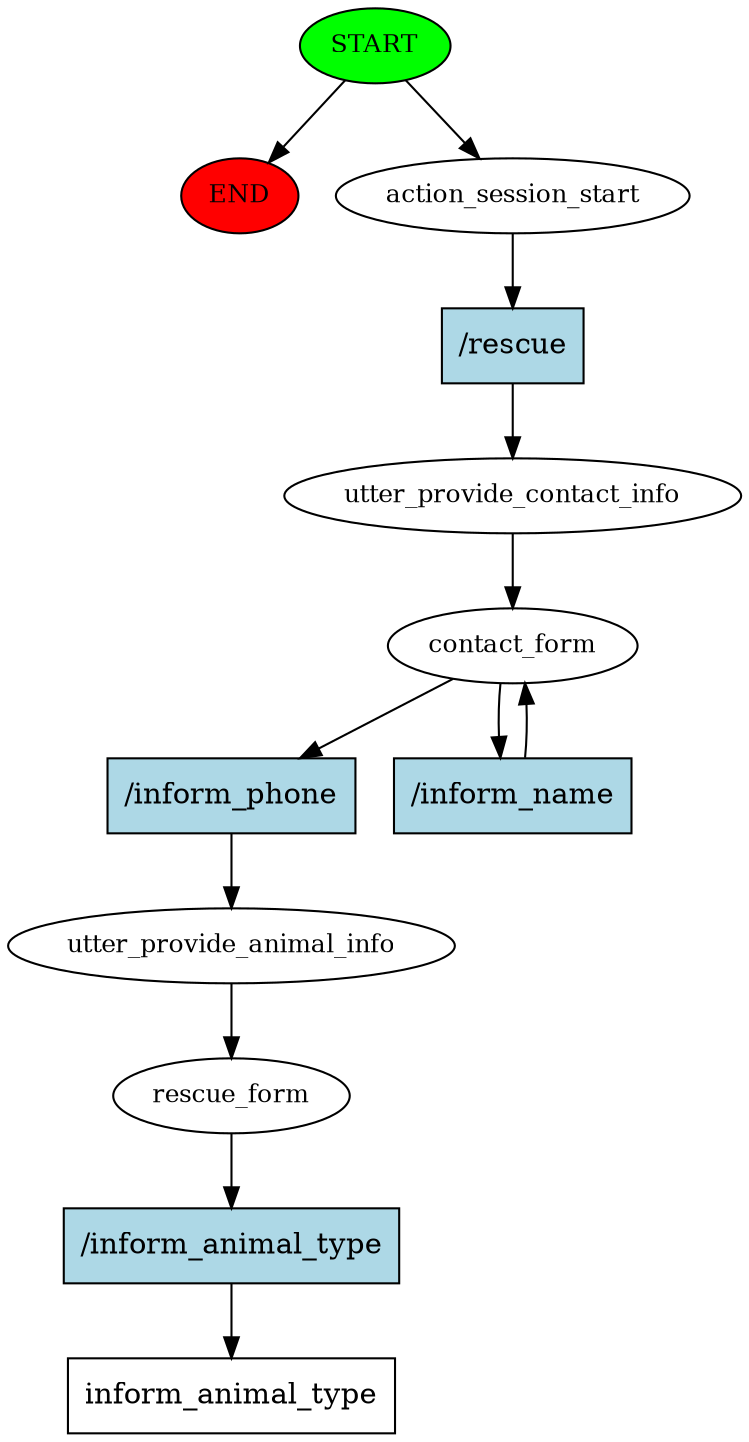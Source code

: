 digraph  {
0 [class="start active", fillcolor=green, fontsize=12, label=START, style=filled];
"-1" [class=end, fillcolor=red, fontsize=12, label=END, style=filled];
1 [class=active, fontsize=12, label=action_session_start];
2 [class=active, fontsize=12, label=utter_provide_contact_info];
3 [class=active, fontsize=12, label=contact_form];
5 [class=active, fontsize=12, label=utter_provide_animal_info];
6 [class=active, fontsize=12, label=rescue_form];
7 [class="intent dashed active", label=inform_animal_type, shape=rect];
8 [class="intent active", fillcolor=lightblue, label="/rescue", shape=rect, style=filled];
9 [class="intent active", fillcolor=lightblue, label="/inform_phone", shape=rect, style=filled];
10 [class="intent active", fillcolor=lightblue, label="/inform_name", shape=rect, style=filled];
11 [class="intent active", fillcolor=lightblue, label="/inform_animal_type", shape=rect, style=filled];
0 -> "-1"  [class="", key=NONE, label=""];
0 -> 1  [class=active, key=NONE, label=""];
1 -> 8  [class=active, key=0];
2 -> 3  [class=active, key=NONE, label=""];
3 -> 9  [class=active, key=0];
3 -> 10  [class=active, key=0];
5 -> 6  [class=active, key=NONE, label=""];
6 -> 11  [class=active, key=0];
8 -> 2  [class=active, key=0];
9 -> 5  [class=active, key=0];
10 -> 3  [class=active, key=0];
11 -> 7  [class=active, key=0];
}
